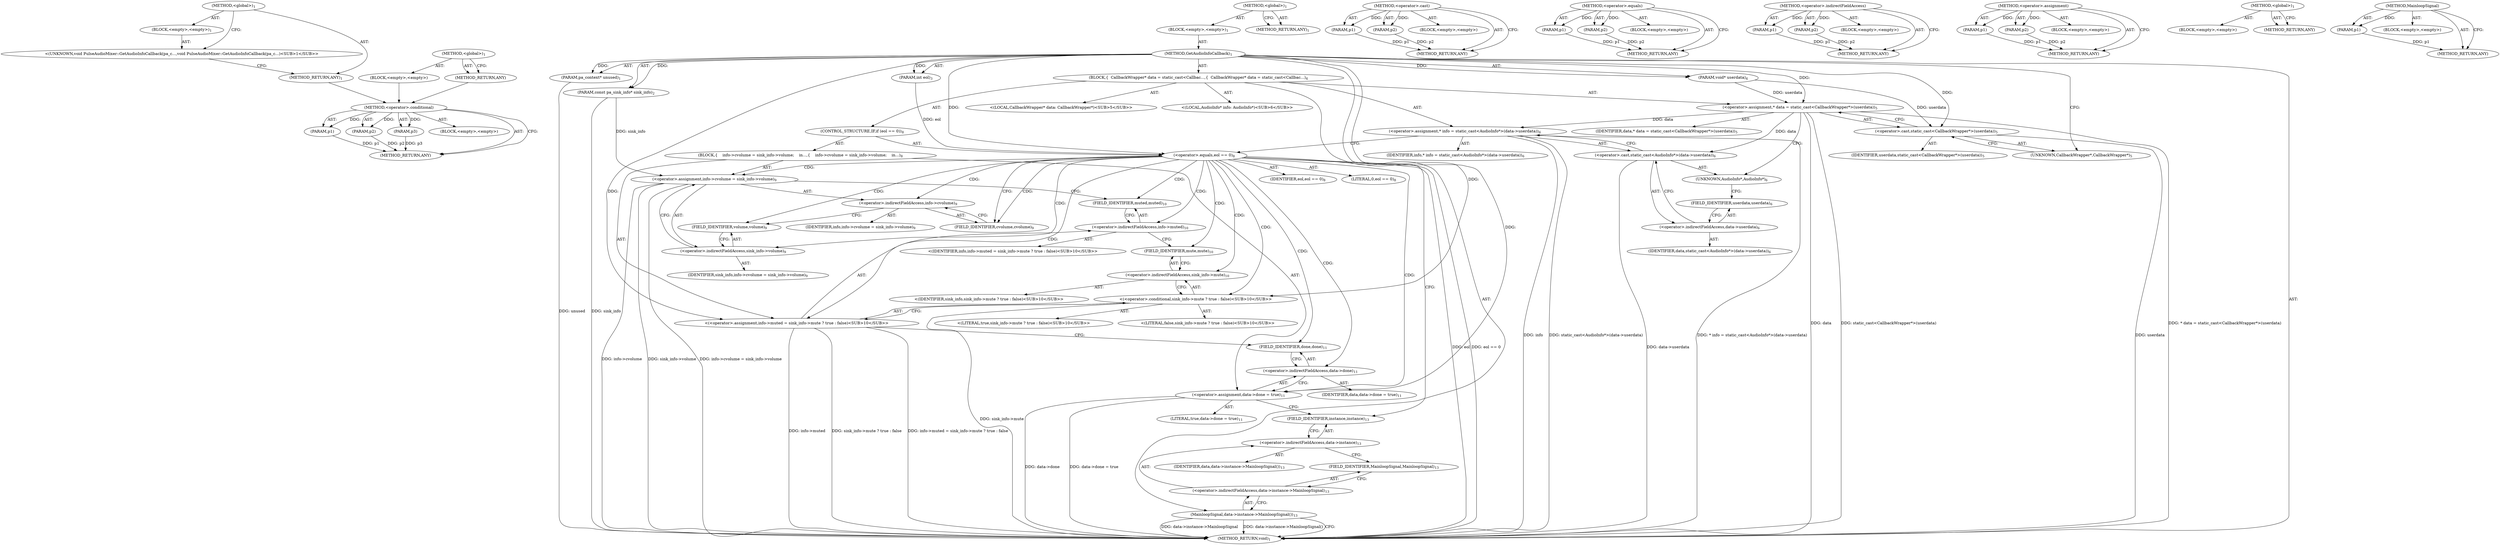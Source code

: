digraph "&lt;global&gt;" {
vulnerable_110 [label=<(METHOD,&lt;operator&gt;.conditional)>];
vulnerable_111 [label=<(PARAM,p1)>];
vulnerable_112 [label=<(PARAM,p2)>];
vulnerable_113 [label=<(PARAM,p3)>];
vulnerable_114 [label=<(BLOCK,&lt;empty&gt;,&lt;empty&gt;)>];
vulnerable_115 [label=<(METHOD_RETURN,ANY)>];
vulnerable_6 [label=<(METHOD,&lt;global&gt;)<SUB>1</SUB>>];
vulnerable_7 [label=<(BLOCK,&lt;empty&gt;,&lt;empty&gt;)<SUB>1</SUB>>];
vulnerable_8 [label=<(METHOD,GetAudioInfoCallback)<SUB>1</SUB>>];
vulnerable_9 [label=<(PARAM,pa_context* unused)<SUB>1</SUB>>];
vulnerable_10 [label=<(PARAM,const pa_sink_info* sink_info)<SUB>2</SUB>>];
vulnerable_11 [label=<(PARAM,int eol)<SUB>3</SUB>>];
vulnerable_12 [label=<(PARAM,void* userdata)<SUB>4</SUB>>];
vulnerable_13 [label=<(BLOCK,{
  CallbackWrapper* data = static_cast&lt;Callbac...,{
  CallbackWrapper* data = static_cast&lt;Callbac...)<SUB>4</SUB>>];
vulnerable_14 [label="<(LOCAL,CallbackWrapper* data: CallbackWrapper*)<SUB>5</SUB>>"];
vulnerable_15 [label=<(&lt;operator&gt;.assignment,* data = static_cast&lt;CallbackWrapper*&gt;(userdata))<SUB>5</SUB>>];
vulnerable_16 [label=<(IDENTIFIER,data,* data = static_cast&lt;CallbackWrapper*&gt;(userdata))<SUB>5</SUB>>];
vulnerable_17 [label=<(&lt;operator&gt;.cast,static_cast&lt;CallbackWrapper*&gt;(userdata))<SUB>5</SUB>>];
vulnerable_18 [label=<(UNKNOWN,CallbackWrapper*,CallbackWrapper*)<SUB>5</SUB>>];
vulnerable_19 [label=<(IDENTIFIER,userdata,static_cast&lt;CallbackWrapper*&gt;(userdata))<SUB>5</SUB>>];
vulnerable_20 [label="<(LOCAL,AudioInfo* info: AudioInfo*)<SUB>6</SUB>>"];
vulnerable_21 [label=<(&lt;operator&gt;.assignment,* info = static_cast&lt;AudioInfo*&gt;(data-&gt;userdata))<SUB>6</SUB>>];
vulnerable_22 [label=<(IDENTIFIER,info,* info = static_cast&lt;AudioInfo*&gt;(data-&gt;userdata))<SUB>6</SUB>>];
vulnerable_23 [label=<(&lt;operator&gt;.cast,static_cast&lt;AudioInfo*&gt;(data-&gt;userdata))<SUB>6</SUB>>];
vulnerable_24 [label=<(UNKNOWN,AudioInfo*,AudioInfo*)<SUB>6</SUB>>];
vulnerable_25 [label=<(&lt;operator&gt;.indirectFieldAccess,data-&gt;userdata)<SUB>6</SUB>>];
vulnerable_26 [label=<(IDENTIFIER,data,static_cast&lt;AudioInfo*&gt;(data-&gt;userdata))<SUB>6</SUB>>];
vulnerable_27 [label=<(FIELD_IDENTIFIER,userdata,userdata)<SUB>6</SUB>>];
vulnerable_28 [label=<(CONTROL_STRUCTURE,IF,if (eol == 0))<SUB>8</SUB>>];
vulnerable_29 [label=<(&lt;operator&gt;.equals,eol == 0)<SUB>8</SUB>>];
vulnerable_30 [label=<(IDENTIFIER,eol,eol == 0)<SUB>8</SUB>>];
vulnerable_31 [label=<(LITERAL,0,eol == 0)<SUB>8</SUB>>];
vulnerable_32 [label=<(BLOCK,{
    info-&gt;cvolume = sink_info-&gt;volume;
    in...,{
    info-&gt;cvolume = sink_info-&gt;volume;
    in...)<SUB>8</SUB>>];
vulnerable_33 [label=<(&lt;operator&gt;.assignment,info-&gt;cvolume = sink_info-&gt;volume)<SUB>9</SUB>>];
vulnerable_34 [label=<(&lt;operator&gt;.indirectFieldAccess,info-&gt;cvolume)<SUB>9</SUB>>];
vulnerable_35 [label=<(IDENTIFIER,info,info-&gt;cvolume = sink_info-&gt;volume)<SUB>9</SUB>>];
vulnerable_36 [label=<(FIELD_IDENTIFIER,cvolume,cvolume)<SUB>9</SUB>>];
vulnerable_37 [label=<(&lt;operator&gt;.indirectFieldAccess,sink_info-&gt;volume)<SUB>9</SUB>>];
vulnerable_38 [label=<(IDENTIFIER,sink_info,info-&gt;cvolume = sink_info-&gt;volume)<SUB>9</SUB>>];
vulnerable_39 [label=<(FIELD_IDENTIFIER,volume,volume)<SUB>9</SUB>>];
vulnerable_40 [label="<(&lt;operator&gt;.assignment,info-&gt;muted = sink_info-&gt;mute ? true : false)<SUB>10</SUB>>"];
vulnerable_41 [label=<(&lt;operator&gt;.indirectFieldAccess,info-&gt;muted)<SUB>10</SUB>>];
vulnerable_42 [label="<(IDENTIFIER,info,info-&gt;muted = sink_info-&gt;mute ? true : false)<SUB>10</SUB>>"];
vulnerable_43 [label=<(FIELD_IDENTIFIER,muted,muted)<SUB>10</SUB>>];
vulnerable_44 [label="<(&lt;operator&gt;.conditional,sink_info-&gt;mute ? true : false)<SUB>10</SUB>>"];
vulnerable_45 [label=<(&lt;operator&gt;.indirectFieldAccess,sink_info-&gt;mute)<SUB>10</SUB>>];
vulnerable_46 [label="<(IDENTIFIER,sink_info,sink_info-&gt;mute ? true : false)<SUB>10</SUB>>"];
vulnerable_47 [label=<(FIELD_IDENTIFIER,mute,mute)<SUB>10</SUB>>];
vulnerable_48 [label="<(LITERAL,true,sink_info-&gt;mute ? true : false)<SUB>10</SUB>>"];
vulnerable_49 [label="<(LITERAL,false,sink_info-&gt;mute ? true : false)<SUB>10</SUB>>"];
vulnerable_50 [label=<(&lt;operator&gt;.assignment,data-&gt;done = true)<SUB>11</SUB>>];
vulnerable_51 [label=<(&lt;operator&gt;.indirectFieldAccess,data-&gt;done)<SUB>11</SUB>>];
vulnerable_52 [label=<(IDENTIFIER,data,data-&gt;done = true)<SUB>11</SUB>>];
vulnerable_53 [label=<(FIELD_IDENTIFIER,done,done)<SUB>11</SUB>>];
vulnerable_54 [label=<(LITERAL,true,data-&gt;done = true)<SUB>11</SUB>>];
vulnerable_55 [label=<(MainloopSignal,data-&gt;instance-&gt;MainloopSignal())<SUB>13</SUB>>];
vulnerable_56 [label=<(&lt;operator&gt;.indirectFieldAccess,data-&gt;instance-&gt;MainloopSignal)<SUB>13</SUB>>];
vulnerable_57 [label=<(&lt;operator&gt;.indirectFieldAccess,data-&gt;instance)<SUB>13</SUB>>];
vulnerable_58 [label=<(IDENTIFIER,data,data-&gt;instance-&gt;MainloopSignal())<SUB>13</SUB>>];
vulnerable_59 [label=<(FIELD_IDENTIFIER,instance,instance)<SUB>13</SUB>>];
vulnerable_60 [label=<(FIELD_IDENTIFIER,MainloopSignal,MainloopSignal)<SUB>13</SUB>>];
vulnerable_61 [label=<(METHOD_RETURN,void)<SUB>1</SUB>>];
vulnerable_63 [label=<(METHOD_RETURN,ANY)<SUB>1</SUB>>];
vulnerable_95 [label=<(METHOD,&lt;operator&gt;.cast)>];
vulnerable_96 [label=<(PARAM,p1)>];
vulnerable_97 [label=<(PARAM,p2)>];
vulnerable_98 [label=<(BLOCK,&lt;empty&gt;,&lt;empty&gt;)>];
vulnerable_99 [label=<(METHOD_RETURN,ANY)>];
vulnerable_105 [label=<(METHOD,&lt;operator&gt;.equals)>];
vulnerable_106 [label=<(PARAM,p1)>];
vulnerable_107 [label=<(PARAM,p2)>];
vulnerable_108 [label=<(BLOCK,&lt;empty&gt;,&lt;empty&gt;)>];
vulnerable_109 [label=<(METHOD_RETURN,ANY)>];
vulnerable_100 [label=<(METHOD,&lt;operator&gt;.indirectFieldAccess)>];
vulnerable_101 [label=<(PARAM,p1)>];
vulnerable_102 [label=<(PARAM,p2)>];
vulnerable_103 [label=<(BLOCK,&lt;empty&gt;,&lt;empty&gt;)>];
vulnerable_104 [label=<(METHOD_RETURN,ANY)>];
vulnerable_90 [label=<(METHOD,&lt;operator&gt;.assignment)>];
vulnerable_91 [label=<(PARAM,p1)>];
vulnerable_92 [label=<(PARAM,p2)>];
vulnerable_93 [label=<(BLOCK,&lt;empty&gt;,&lt;empty&gt;)>];
vulnerable_94 [label=<(METHOD_RETURN,ANY)>];
vulnerable_84 [label=<(METHOD,&lt;global&gt;)<SUB>1</SUB>>];
vulnerable_85 [label=<(BLOCK,&lt;empty&gt;,&lt;empty&gt;)>];
vulnerable_86 [label=<(METHOD_RETURN,ANY)>];
vulnerable_116 [label=<(METHOD,MainloopSignal)>];
vulnerable_117 [label=<(PARAM,p1)>];
vulnerable_118 [label=<(BLOCK,&lt;empty&gt;,&lt;empty&gt;)>];
vulnerable_119 [label=<(METHOD_RETURN,ANY)>];
fixed_6 [label=<(METHOD,&lt;global&gt;)<SUB>1</SUB>>];
fixed_7 [label=<(BLOCK,&lt;empty&gt;,&lt;empty&gt;)<SUB>1</SUB>>];
fixed_8 [label="<(UNKNOWN,void PulseAudioMixer::GetAudioInfoCallback(pa_c...,void PulseAudioMixer::GetAudioInfoCallback(pa_c...)<SUB>1</SUB>>"];
fixed_9 [label=<(METHOD_RETURN,ANY)<SUB>1</SUB>>];
fixed_14 [label=<(METHOD,&lt;global&gt;)<SUB>1</SUB>>];
fixed_15 [label=<(BLOCK,&lt;empty&gt;,&lt;empty&gt;)>];
fixed_16 [label=<(METHOD_RETURN,ANY)>];
vulnerable_110 -> vulnerable_111  [key=0, label="AST: "];
vulnerable_110 -> vulnerable_111  [key=1, label="DDG: "];
vulnerable_110 -> vulnerable_114  [key=0, label="AST: "];
vulnerable_110 -> vulnerable_112  [key=0, label="AST: "];
vulnerable_110 -> vulnerable_112  [key=1, label="DDG: "];
vulnerable_110 -> vulnerable_115  [key=0, label="AST: "];
vulnerable_110 -> vulnerable_115  [key=1, label="CFG: "];
vulnerable_110 -> vulnerable_113  [key=0, label="AST: "];
vulnerable_110 -> vulnerable_113  [key=1, label="DDG: "];
vulnerable_111 -> vulnerable_115  [key=0, label="DDG: p1"];
vulnerable_112 -> vulnerable_115  [key=0, label="DDG: p2"];
vulnerable_113 -> vulnerable_115  [key=0, label="DDG: p3"];
vulnerable_6 -> vulnerable_7  [key=0, label="AST: "];
vulnerable_6 -> vulnerable_63  [key=0, label="AST: "];
vulnerable_6 -> vulnerable_63  [key=1, label="CFG: "];
vulnerable_7 -> vulnerable_8  [key=0, label="AST: "];
vulnerable_8 -> vulnerable_9  [key=0, label="AST: "];
vulnerable_8 -> vulnerable_9  [key=1, label="DDG: "];
vulnerable_8 -> vulnerable_10  [key=0, label="AST: "];
vulnerable_8 -> vulnerable_10  [key=1, label="DDG: "];
vulnerable_8 -> vulnerable_11  [key=0, label="AST: "];
vulnerable_8 -> vulnerable_11  [key=1, label="DDG: "];
vulnerable_8 -> vulnerable_12  [key=0, label="AST: "];
vulnerable_8 -> vulnerable_12  [key=1, label="DDG: "];
vulnerable_8 -> vulnerable_13  [key=0, label="AST: "];
vulnerable_8 -> vulnerable_61  [key=0, label="AST: "];
vulnerable_8 -> vulnerable_18  [key=0, label="CFG: "];
vulnerable_8 -> vulnerable_15  [key=0, label="DDG: "];
vulnerable_8 -> vulnerable_17  [key=0, label="DDG: "];
vulnerable_8 -> vulnerable_29  [key=0, label="DDG: "];
vulnerable_8 -> vulnerable_40  [key=0, label="DDG: "];
vulnerable_8 -> vulnerable_50  [key=0, label="DDG: "];
vulnerable_8 -> vulnerable_44  [key=0, label="DDG: "];
vulnerable_9 -> vulnerable_61  [key=0, label="DDG: unused"];
vulnerable_10 -> vulnerable_61  [key=0, label="DDG: sink_info"];
vulnerable_10 -> vulnerable_33  [key=0, label="DDG: sink_info"];
vulnerable_11 -> vulnerable_29  [key=0, label="DDG: eol"];
vulnerable_12 -> vulnerable_15  [key=0, label="DDG: userdata"];
vulnerable_12 -> vulnerable_17  [key=0, label="DDG: userdata"];
vulnerable_13 -> vulnerable_14  [key=0, label="AST: "];
vulnerable_13 -> vulnerable_15  [key=0, label="AST: "];
vulnerable_13 -> vulnerable_20  [key=0, label="AST: "];
vulnerable_13 -> vulnerable_21  [key=0, label="AST: "];
vulnerable_13 -> vulnerable_28  [key=0, label="AST: "];
vulnerable_13 -> vulnerable_55  [key=0, label="AST: "];
vulnerable_15 -> vulnerable_16  [key=0, label="AST: "];
vulnerable_15 -> vulnerable_17  [key=0, label="AST: "];
vulnerable_15 -> vulnerable_24  [key=0, label="CFG: "];
vulnerable_15 -> vulnerable_61  [key=0, label="DDG: data"];
vulnerable_15 -> vulnerable_61  [key=1, label="DDG: static_cast&lt;CallbackWrapper*&gt;(userdata)"];
vulnerable_15 -> vulnerable_61  [key=2, label="DDG: * data = static_cast&lt;CallbackWrapper*&gt;(userdata)"];
vulnerable_15 -> vulnerable_21  [key=0, label="DDG: data"];
vulnerable_15 -> vulnerable_23  [key=0, label="DDG: data"];
vulnerable_17 -> vulnerable_18  [key=0, label="AST: "];
vulnerable_17 -> vulnerable_19  [key=0, label="AST: "];
vulnerable_17 -> vulnerable_15  [key=0, label="CFG: "];
vulnerable_17 -> vulnerable_61  [key=0, label="DDG: userdata"];
vulnerable_18 -> vulnerable_17  [key=0, label="CFG: "];
vulnerable_21 -> vulnerable_22  [key=0, label="AST: "];
vulnerable_21 -> vulnerable_23  [key=0, label="AST: "];
vulnerable_21 -> vulnerable_29  [key=0, label="CFG: "];
vulnerable_21 -> vulnerable_61  [key=0, label="DDG: info"];
vulnerable_21 -> vulnerable_61  [key=1, label="DDG: static_cast&lt;AudioInfo*&gt;(data-&gt;userdata)"];
vulnerable_21 -> vulnerable_61  [key=2, label="DDG: * info = static_cast&lt;AudioInfo*&gt;(data-&gt;userdata)"];
vulnerable_23 -> vulnerable_24  [key=0, label="AST: "];
vulnerable_23 -> vulnerable_25  [key=0, label="AST: "];
vulnerable_23 -> vulnerable_21  [key=0, label="CFG: "];
vulnerable_23 -> vulnerable_61  [key=0, label="DDG: data-&gt;userdata"];
vulnerable_24 -> vulnerable_27  [key=0, label="CFG: "];
vulnerable_25 -> vulnerable_26  [key=0, label="AST: "];
vulnerable_25 -> vulnerable_27  [key=0, label="AST: "];
vulnerable_25 -> vulnerable_23  [key=0, label="CFG: "];
vulnerable_27 -> vulnerable_25  [key=0, label="CFG: "];
vulnerable_28 -> vulnerable_29  [key=0, label="AST: "];
vulnerable_28 -> vulnerable_32  [key=0, label="AST: "];
vulnerable_29 -> vulnerable_30  [key=0, label="AST: "];
vulnerable_29 -> vulnerable_31  [key=0, label="AST: "];
vulnerable_29 -> vulnerable_36  [key=0, label="CFG: "];
vulnerable_29 -> vulnerable_36  [key=1, label="CDG: "];
vulnerable_29 -> vulnerable_59  [key=0, label="CFG: "];
vulnerable_29 -> vulnerable_61  [key=0, label="DDG: eol"];
vulnerable_29 -> vulnerable_61  [key=1, label="DDG: eol == 0"];
vulnerable_29 -> vulnerable_40  [key=0, label="CDG: "];
vulnerable_29 -> vulnerable_47  [key=0, label="CDG: "];
vulnerable_29 -> vulnerable_34  [key=0, label="CDG: "];
vulnerable_29 -> vulnerable_33  [key=0, label="CDG: "];
vulnerable_29 -> vulnerable_50  [key=0, label="CDG: "];
vulnerable_29 -> vulnerable_51  [key=0, label="CDG: "];
vulnerable_29 -> vulnerable_44  [key=0, label="CDG: "];
vulnerable_29 -> vulnerable_37  [key=0, label="CDG: "];
vulnerable_29 -> vulnerable_53  [key=0, label="CDG: "];
vulnerable_29 -> vulnerable_41  [key=0, label="CDG: "];
vulnerable_29 -> vulnerable_45  [key=0, label="CDG: "];
vulnerable_29 -> vulnerable_39  [key=0, label="CDG: "];
vulnerable_29 -> vulnerable_43  [key=0, label="CDG: "];
vulnerable_32 -> vulnerable_33  [key=0, label="AST: "];
vulnerable_32 -> vulnerable_40  [key=0, label="AST: "];
vulnerable_32 -> vulnerable_50  [key=0, label="AST: "];
vulnerable_33 -> vulnerable_34  [key=0, label="AST: "];
vulnerable_33 -> vulnerable_37  [key=0, label="AST: "];
vulnerable_33 -> vulnerable_43  [key=0, label="CFG: "];
vulnerable_33 -> vulnerable_61  [key=0, label="DDG: info-&gt;cvolume"];
vulnerable_33 -> vulnerable_61  [key=1, label="DDG: sink_info-&gt;volume"];
vulnerable_33 -> vulnerable_61  [key=2, label="DDG: info-&gt;cvolume = sink_info-&gt;volume"];
vulnerable_34 -> vulnerable_35  [key=0, label="AST: "];
vulnerable_34 -> vulnerable_36  [key=0, label="AST: "];
vulnerable_34 -> vulnerable_39  [key=0, label="CFG: "];
vulnerable_36 -> vulnerable_34  [key=0, label="CFG: "];
vulnerable_37 -> vulnerable_38  [key=0, label="AST: "];
vulnerable_37 -> vulnerable_39  [key=0, label="AST: "];
vulnerable_37 -> vulnerable_33  [key=0, label="CFG: "];
vulnerable_39 -> vulnerable_37  [key=0, label="CFG: "];
vulnerable_40 -> vulnerable_41  [key=0, label="AST: "];
vulnerable_40 -> vulnerable_44  [key=0, label="AST: "];
vulnerable_40 -> vulnerable_53  [key=0, label="CFG: "];
vulnerable_40 -> vulnerable_61  [key=0, label="DDG: info-&gt;muted"];
vulnerable_40 -> vulnerable_61  [key=1, label="DDG: sink_info-&gt;mute ? true : false"];
vulnerable_40 -> vulnerable_61  [key=2, label="DDG: info-&gt;muted = sink_info-&gt;mute ? true : false"];
vulnerable_41 -> vulnerable_42  [key=0, label="AST: "];
vulnerable_41 -> vulnerable_43  [key=0, label="AST: "];
vulnerable_41 -> vulnerable_47  [key=0, label="CFG: "];
vulnerable_43 -> vulnerable_41  [key=0, label="CFG: "];
vulnerable_44 -> vulnerable_45  [key=0, label="AST: "];
vulnerable_44 -> vulnerable_48  [key=0, label="AST: "];
vulnerable_44 -> vulnerable_49  [key=0, label="AST: "];
vulnerable_44 -> vulnerable_40  [key=0, label="CFG: "];
vulnerable_44 -> vulnerable_61  [key=0, label="DDG: sink_info-&gt;mute"];
vulnerable_45 -> vulnerable_46  [key=0, label="AST: "];
vulnerable_45 -> vulnerable_47  [key=0, label="AST: "];
vulnerable_45 -> vulnerable_44  [key=0, label="CFG: "];
vulnerable_47 -> vulnerable_45  [key=0, label="CFG: "];
vulnerable_50 -> vulnerable_51  [key=0, label="AST: "];
vulnerable_50 -> vulnerable_54  [key=0, label="AST: "];
vulnerable_50 -> vulnerable_59  [key=0, label="CFG: "];
vulnerable_50 -> vulnerable_61  [key=0, label="DDG: data-&gt;done"];
vulnerable_50 -> vulnerable_61  [key=1, label="DDG: data-&gt;done = true"];
vulnerable_51 -> vulnerable_52  [key=0, label="AST: "];
vulnerable_51 -> vulnerable_53  [key=0, label="AST: "];
vulnerable_51 -> vulnerable_50  [key=0, label="CFG: "];
vulnerable_53 -> vulnerable_51  [key=0, label="CFG: "];
vulnerable_55 -> vulnerable_56  [key=0, label="AST: "];
vulnerable_55 -> vulnerable_61  [key=0, label="CFG: "];
vulnerable_55 -> vulnerable_61  [key=1, label="DDG: data-&gt;instance-&gt;MainloopSignal"];
vulnerable_55 -> vulnerable_61  [key=2, label="DDG: data-&gt;instance-&gt;MainloopSignal()"];
vulnerable_56 -> vulnerable_57  [key=0, label="AST: "];
vulnerable_56 -> vulnerable_60  [key=0, label="AST: "];
vulnerable_56 -> vulnerable_55  [key=0, label="CFG: "];
vulnerable_57 -> vulnerable_58  [key=0, label="AST: "];
vulnerable_57 -> vulnerable_59  [key=0, label="AST: "];
vulnerable_57 -> vulnerable_60  [key=0, label="CFG: "];
vulnerable_59 -> vulnerable_57  [key=0, label="CFG: "];
vulnerable_60 -> vulnerable_56  [key=0, label="CFG: "];
vulnerable_95 -> vulnerable_96  [key=0, label="AST: "];
vulnerable_95 -> vulnerable_96  [key=1, label="DDG: "];
vulnerable_95 -> vulnerable_98  [key=0, label="AST: "];
vulnerable_95 -> vulnerable_97  [key=0, label="AST: "];
vulnerable_95 -> vulnerable_97  [key=1, label="DDG: "];
vulnerable_95 -> vulnerable_99  [key=0, label="AST: "];
vulnerable_95 -> vulnerable_99  [key=1, label="CFG: "];
vulnerable_96 -> vulnerable_99  [key=0, label="DDG: p1"];
vulnerable_97 -> vulnerable_99  [key=0, label="DDG: p2"];
vulnerable_105 -> vulnerable_106  [key=0, label="AST: "];
vulnerable_105 -> vulnerable_106  [key=1, label="DDG: "];
vulnerable_105 -> vulnerable_108  [key=0, label="AST: "];
vulnerable_105 -> vulnerable_107  [key=0, label="AST: "];
vulnerable_105 -> vulnerable_107  [key=1, label="DDG: "];
vulnerable_105 -> vulnerable_109  [key=0, label="AST: "];
vulnerable_105 -> vulnerable_109  [key=1, label="CFG: "];
vulnerable_106 -> vulnerable_109  [key=0, label="DDG: p1"];
vulnerable_107 -> vulnerable_109  [key=0, label="DDG: p2"];
vulnerable_100 -> vulnerable_101  [key=0, label="AST: "];
vulnerable_100 -> vulnerable_101  [key=1, label="DDG: "];
vulnerable_100 -> vulnerable_103  [key=0, label="AST: "];
vulnerable_100 -> vulnerable_102  [key=0, label="AST: "];
vulnerable_100 -> vulnerable_102  [key=1, label="DDG: "];
vulnerable_100 -> vulnerable_104  [key=0, label="AST: "];
vulnerable_100 -> vulnerable_104  [key=1, label="CFG: "];
vulnerable_101 -> vulnerable_104  [key=0, label="DDG: p1"];
vulnerable_102 -> vulnerable_104  [key=0, label="DDG: p2"];
vulnerable_90 -> vulnerable_91  [key=0, label="AST: "];
vulnerable_90 -> vulnerable_91  [key=1, label="DDG: "];
vulnerable_90 -> vulnerable_93  [key=0, label="AST: "];
vulnerable_90 -> vulnerable_92  [key=0, label="AST: "];
vulnerable_90 -> vulnerable_92  [key=1, label="DDG: "];
vulnerable_90 -> vulnerable_94  [key=0, label="AST: "];
vulnerable_90 -> vulnerable_94  [key=1, label="CFG: "];
vulnerable_91 -> vulnerable_94  [key=0, label="DDG: p1"];
vulnerable_92 -> vulnerable_94  [key=0, label="DDG: p2"];
vulnerable_84 -> vulnerable_85  [key=0, label="AST: "];
vulnerable_84 -> vulnerable_86  [key=0, label="AST: "];
vulnerable_84 -> vulnerable_86  [key=1, label="CFG: "];
vulnerable_116 -> vulnerable_117  [key=0, label="AST: "];
vulnerable_116 -> vulnerable_117  [key=1, label="DDG: "];
vulnerable_116 -> vulnerable_118  [key=0, label="AST: "];
vulnerable_116 -> vulnerable_119  [key=0, label="AST: "];
vulnerable_116 -> vulnerable_119  [key=1, label="CFG: "];
vulnerable_117 -> vulnerable_119  [key=0, label="DDG: p1"];
fixed_6 -> fixed_7  [key=0, label="AST: "];
fixed_6 -> fixed_9  [key=0, label="AST: "];
fixed_6 -> fixed_8  [key=0, label="CFG: "];
fixed_7 -> fixed_8  [key=0, label="AST: "];
fixed_8 -> fixed_9  [key=0, label="CFG: "];
fixed_9 -> vulnerable_110  [key=0];
fixed_14 -> fixed_15  [key=0, label="AST: "];
fixed_14 -> fixed_16  [key=0, label="AST: "];
fixed_14 -> fixed_16  [key=1, label="CFG: "];
fixed_15 -> vulnerable_110  [key=0];
fixed_16 -> vulnerable_110  [key=0];
}
